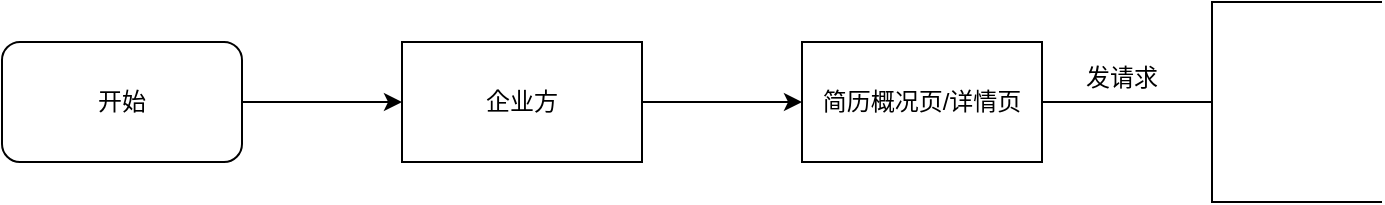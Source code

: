 <mxfile version="10.6.0" type="github"><diagram id="TIRG8AkRRn5QsD-ZhviB" name="第 1 页"><mxGraphModel dx="853" dy="487" grid="1" gridSize="10" guides="1" tooltips="1" connect="1" arrows="1" fold="1" page="0" pageScale="1" pageWidth="1169" pageHeight="827" math="0" shadow="0"><root><mxCell id="0"/><mxCell id="1" parent="0"/><mxCell id="aYR6g0NFP0QF3TVmTliI-3" value="" style="edgeStyle=orthogonalEdgeStyle;rounded=0;orthogonalLoop=1;jettySize=auto;html=1;" edge="1" parent="1" source="aYR6g0NFP0QF3TVmTliI-1" target="aYR6g0NFP0QF3TVmTliI-2"><mxGeometry relative="1" as="geometry"/></mxCell><mxCell id="aYR6g0NFP0QF3TVmTliI-1" value="开始" style="rounded=1;whiteSpace=wrap;html=1;" vertex="1" parent="1"><mxGeometry x="200" y="100" width="120" height="60" as="geometry"/></mxCell><mxCell id="aYR6g0NFP0QF3TVmTliI-5" value="" style="edgeStyle=orthogonalEdgeStyle;rounded=0;orthogonalLoop=1;jettySize=auto;html=1;" edge="1" parent="1" source="aYR6g0NFP0QF3TVmTliI-2" target="aYR6g0NFP0QF3TVmTliI-4"><mxGeometry relative="1" as="geometry"/></mxCell><mxCell id="aYR6g0NFP0QF3TVmTliI-2" value="企业方" style="rounded=1;whiteSpace=wrap;html=1;arcSize=0;" vertex="1" parent="1"><mxGeometry x="400" y="100" width="120" height="60" as="geometry"/></mxCell><mxCell id="aYR6g0NFP0QF3TVmTliI-4" value="简历概况页/详情页" style="rounded=1;whiteSpace=wrap;html=1;arcSize=0;fillColor=#ffffff;" vertex="1" parent="1"><mxGeometry x="600" y="100" width="120" height="60" as="geometry"/></mxCell><mxCell id="aYR6g0NFP0QF3TVmTliI-10" value="" style="strokeWidth=1;html=1;shape=mxgraph.flowchart.annotation_2;align=left;fillColor=#ffffff;" vertex="1" parent="1"><mxGeometry x="720" y="80" width="170" height="100" as="geometry"/></mxCell><mxCell id="aYR6g0NFP0QF3TVmTliI-12" value="发请求" style="text;html=1;resizable=0;points=[];autosize=1;align=left;verticalAlign=top;spacingTop=-4;" vertex="1" parent="1"><mxGeometry x="740" y="108" width="50" height="20" as="geometry"/></mxCell></root></mxGraphModel></diagram></mxfile>